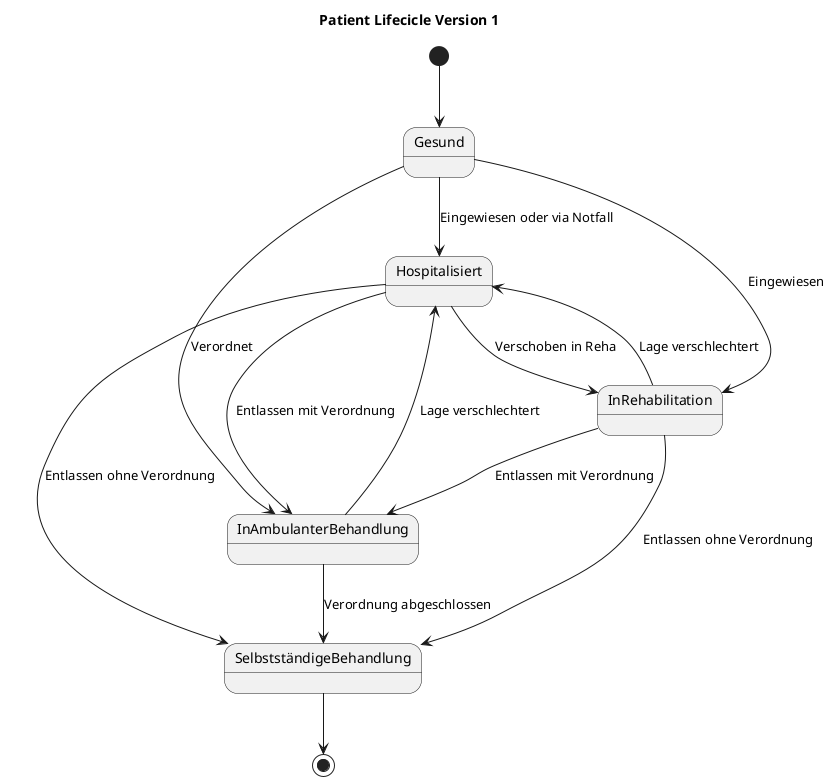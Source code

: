 @startuml Therapie Lifecicle
title Patient Lifecicle Version 1

State Gesund
State Hospitalisiert
State InAmbulanterBehandlung
State InRehabilitation

[*] --> Gesund

Gesund -->  Hospitalisiert : Eingewiesen oder via Notfall
Gesund -->  InRehabilitation : Eingewiesen
Gesund -->  InAmbulanterBehandlung : Verordnet

Hospitalisiert --> InRehabilitation : Verschoben in Reha
Hospitalisiert --> InAmbulanterBehandlung : Entlassen mit Verordnung
Hospitalisiert --> SelbstständigeBehandlung : Entlassen ohne Verordnung

InRehabilitation --> InAmbulanterBehandlung : Entlassen mit Verordnung
InRehabilitation --> Hospitalisiert : Lage verschlechtert
InRehabilitation --> SelbstständigeBehandlung : Entlassen ohne Verordnung

InAmbulanterBehandlung --> Hospitalisiert : Lage verschlechtert
InAmbulanterBehandlung --> SelbstständigeBehandlung : Verordnung abgeschlossen

SelbstständigeBehandlung --> [*]

@enduml